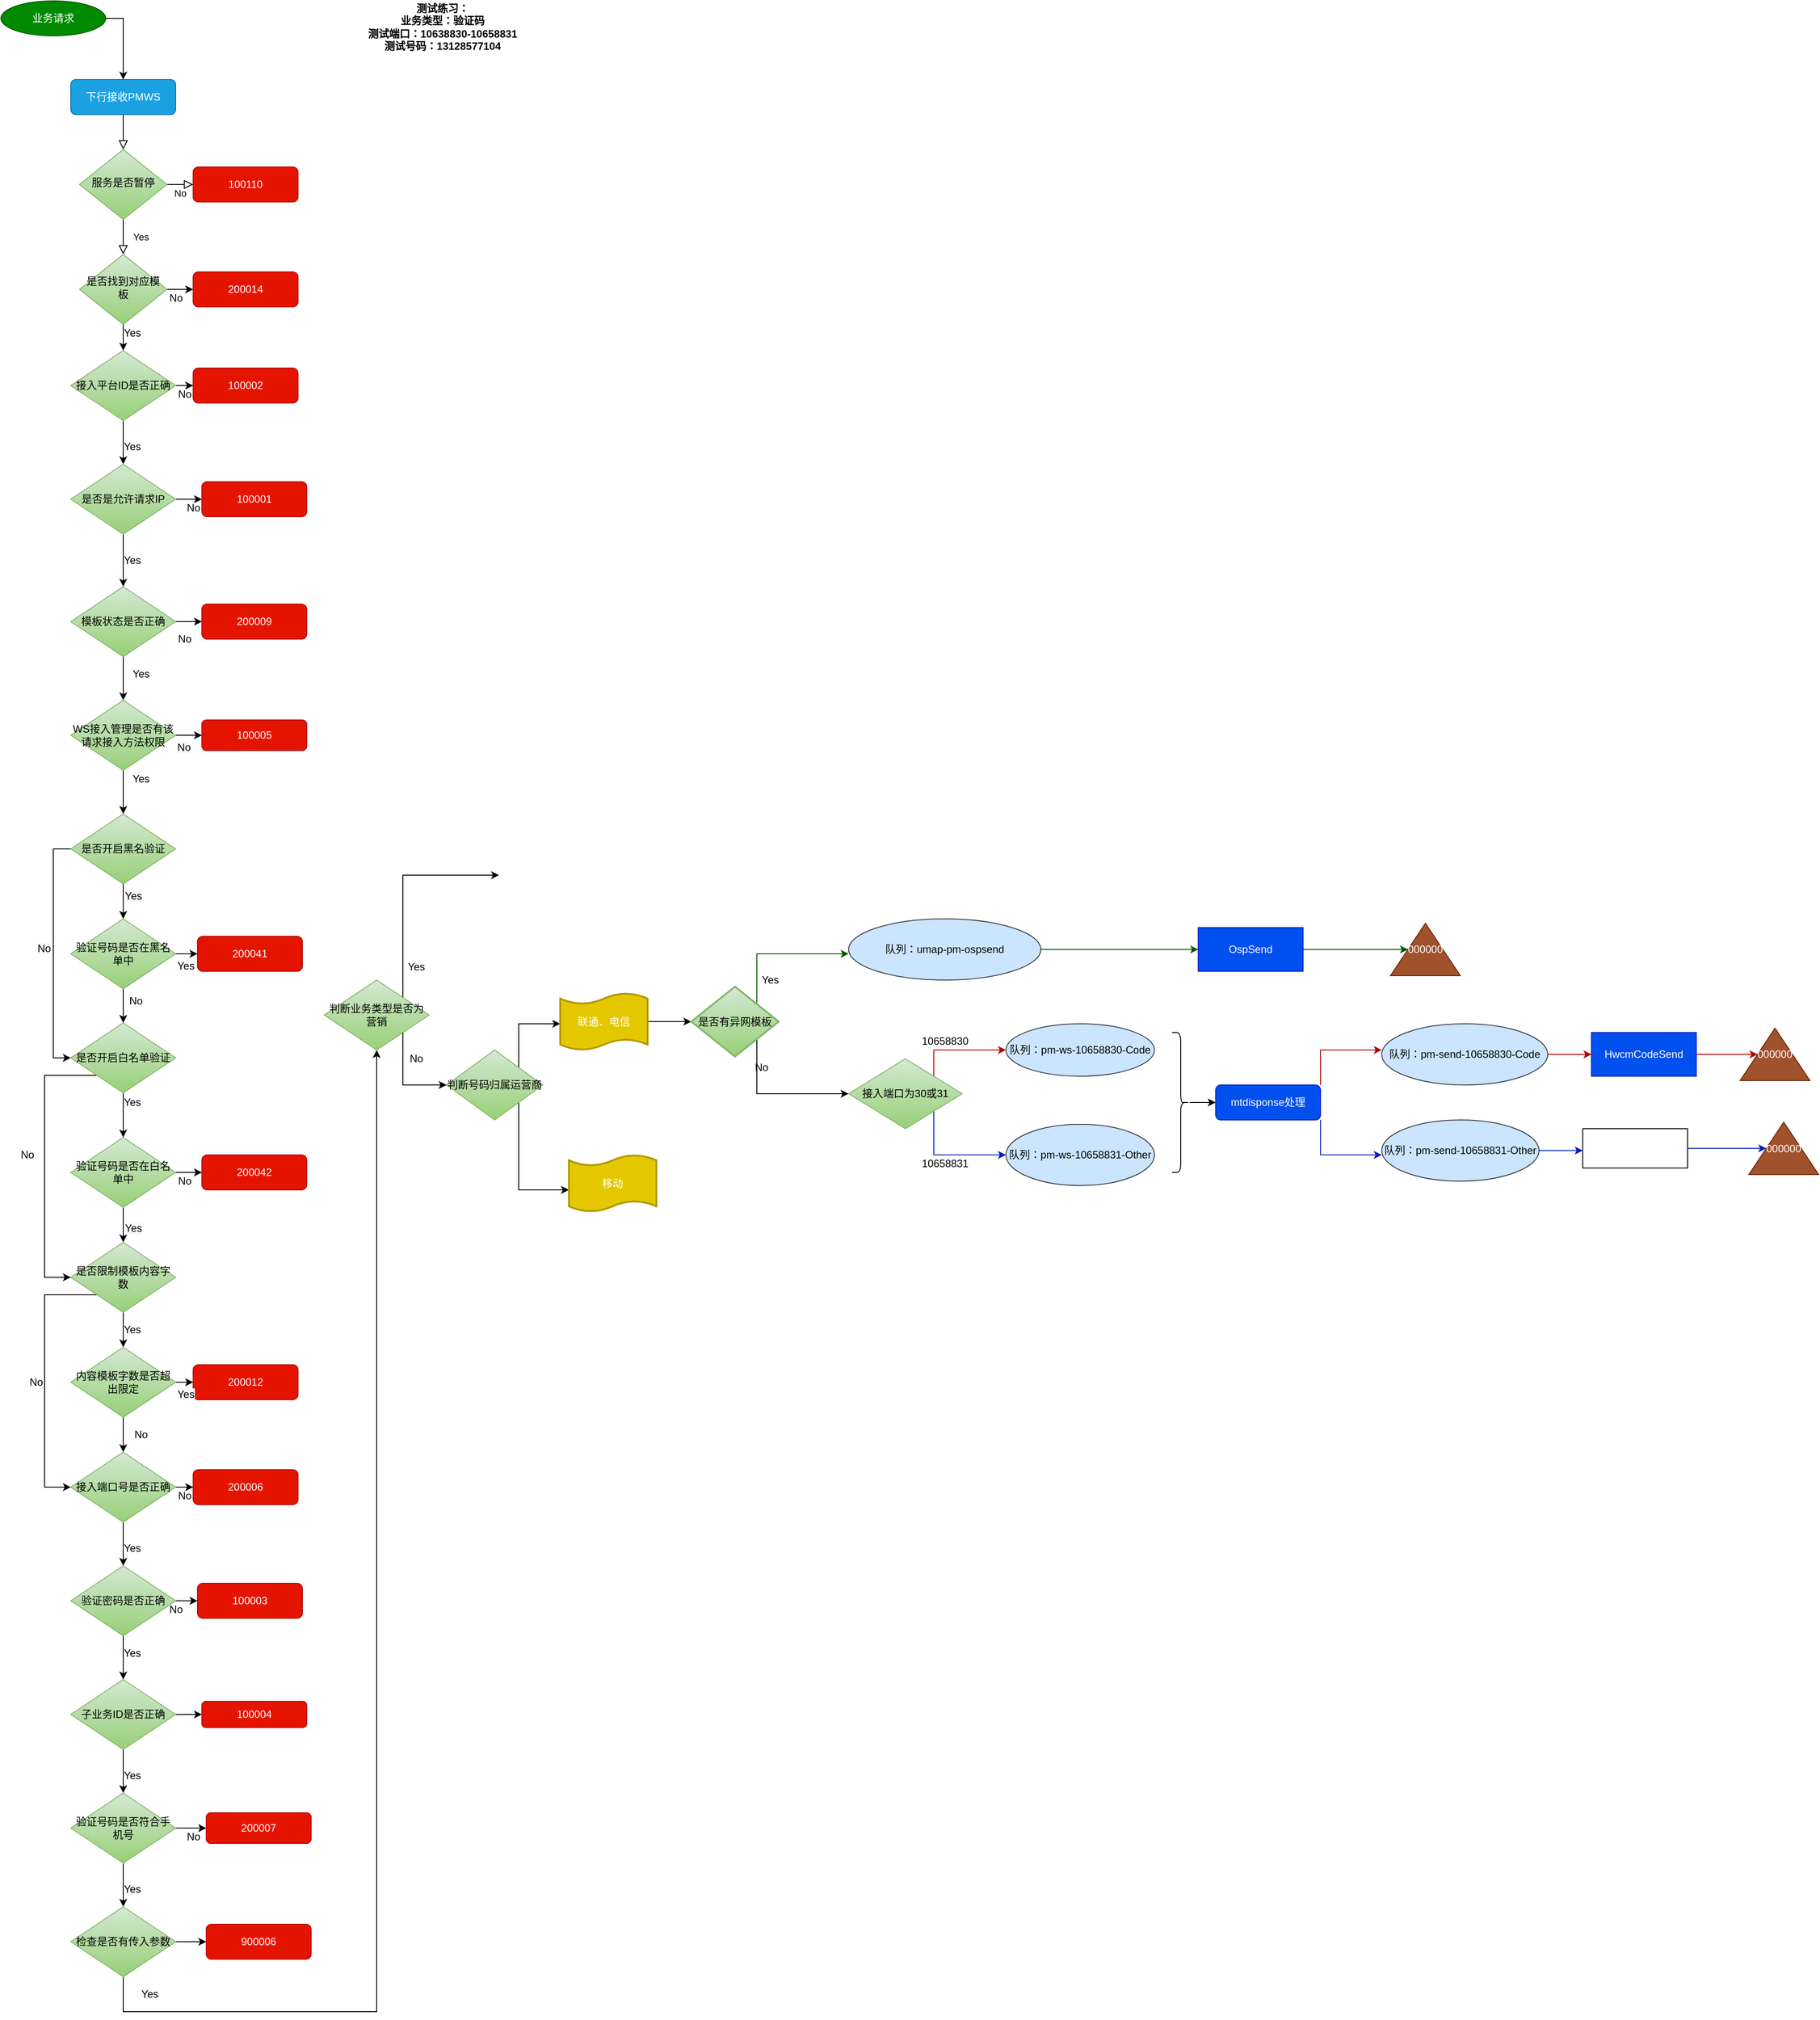 <mxfile version="13.10.4" type="github">
  <diagram id="C5RBs43oDa-KdzZeNtuy" name="Page-1">
    <mxGraphModel dx="833" dy="480" grid="1" gridSize="10" guides="1" tooltips="1" connect="1" arrows="1" fold="1" page="1" pageScale="1" pageWidth="3300" pageHeight="4681" math="0" shadow="0">
      <root>
        <mxCell id="WIyWlLk6GJQsqaUBKTNV-0" />
        <mxCell id="WIyWlLk6GJQsqaUBKTNV-1" parent="WIyWlLk6GJQsqaUBKTNV-0" />
        <mxCell id="WIyWlLk6GJQsqaUBKTNV-2" value="" style="rounded=0;html=1;jettySize=auto;orthogonalLoop=1;fontSize=11;endArrow=block;endFill=0;endSize=8;strokeWidth=1;shadow=0;labelBackgroundColor=none;edgeStyle=orthogonalEdgeStyle;" parent="WIyWlLk6GJQsqaUBKTNV-1" source="WIyWlLk6GJQsqaUBKTNV-3" target="WIyWlLk6GJQsqaUBKTNV-6" edge="1">
          <mxGeometry relative="1" as="geometry" />
        </mxCell>
        <mxCell id="WIyWlLk6GJQsqaUBKTNV-3" value="下行接收PMWS" style="rounded=1;whiteSpace=wrap;html=1;fontSize=12;glass=0;strokeWidth=1;shadow=0;fillColor=#1ba1e2;strokeColor=#006EAF;fontColor=#ffffff;" parent="WIyWlLk6GJQsqaUBKTNV-1" vertex="1">
          <mxGeometry x="80" y="90" width="120" height="40" as="geometry" />
        </mxCell>
        <mxCell id="WIyWlLk6GJQsqaUBKTNV-4" value="Yes" style="rounded=0;html=1;jettySize=auto;orthogonalLoop=1;fontSize=11;endArrow=block;endFill=0;endSize=8;strokeWidth=1;shadow=0;labelBackgroundColor=none;edgeStyle=orthogonalEdgeStyle;" parent="WIyWlLk6GJQsqaUBKTNV-1" source="WIyWlLk6GJQsqaUBKTNV-6" target="WIyWlLk6GJQsqaUBKTNV-10" edge="1">
          <mxGeometry y="20" relative="1" as="geometry">
            <mxPoint as="offset" />
          </mxGeometry>
        </mxCell>
        <mxCell id="WIyWlLk6GJQsqaUBKTNV-5" value="No" style="edgeStyle=orthogonalEdgeStyle;rounded=0;html=1;jettySize=auto;orthogonalLoop=1;fontSize=11;endArrow=block;endFill=0;endSize=8;strokeWidth=1;shadow=0;labelBackgroundColor=none;" parent="WIyWlLk6GJQsqaUBKTNV-1" source="WIyWlLk6GJQsqaUBKTNV-6" target="WIyWlLk6GJQsqaUBKTNV-7" edge="1">
          <mxGeometry y="10" relative="1" as="geometry">
            <mxPoint as="offset" />
          </mxGeometry>
        </mxCell>
        <mxCell id="WIyWlLk6GJQsqaUBKTNV-6" value="服务是否暂停" style="rhombus;whiteSpace=wrap;html=1;shadow=0;fontFamily=Helvetica;fontSize=12;align=center;strokeWidth=1;spacing=6;spacingTop=-4;gradientColor=#97d077;fillColor=#d5e8d4;strokeColor=#82b366;" parent="WIyWlLk6GJQsqaUBKTNV-1" vertex="1">
          <mxGeometry x="90" y="170" width="100" height="80" as="geometry" />
        </mxCell>
        <mxCell id="WIyWlLk6GJQsqaUBKTNV-7" value="100110" style="rounded=1;whiteSpace=wrap;html=1;fontSize=12;glass=0;strokeWidth=1;shadow=0;fillColor=#e51400;strokeColor=#B20000;fontColor=#ffffff;" parent="WIyWlLk6GJQsqaUBKTNV-1" vertex="1">
          <mxGeometry x="220" y="190" width="120" height="40" as="geometry" />
        </mxCell>
        <mxCell id="eVNANjYWgDma2gAOLHsl-2" value="" style="edgeStyle=orthogonalEdgeStyle;rounded=0;orthogonalLoop=1;jettySize=auto;html=1;" edge="1" parent="WIyWlLk6GJQsqaUBKTNV-1" source="WIyWlLk6GJQsqaUBKTNV-10" target="WIyWlLk6GJQsqaUBKTNV-12">
          <mxGeometry relative="1" as="geometry" />
        </mxCell>
        <mxCell id="eVNANjYWgDma2gAOLHsl-4" style="edgeStyle=orthogonalEdgeStyle;rounded=0;orthogonalLoop=1;jettySize=auto;html=1;" edge="1" parent="WIyWlLk6GJQsqaUBKTNV-1" source="WIyWlLk6GJQsqaUBKTNV-10">
          <mxGeometry relative="1" as="geometry">
            <mxPoint x="140" y="400" as="targetPoint" />
          </mxGeometry>
        </mxCell>
        <mxCell id="WIyWlLk6GJQsqaUBKTNV-10" value="是否找到对应模板" style="rhombus;whiteSpace=wrap;html=1;shadow=0;fontFamily=Helvetica;fontSize=12;align=center;strokeWidth=1;spacing=6;spacingTop=-4;gradientColor=#97d077;fillColor=#d5e8d4;strokeColor=#82b366;" parent="WIyWlLk6GJQsqaUBKTNV-1" vertex="1">
          <mxGeometry x="90" y="290" width="100" height="80" as="geometry" />
        </mxCell>
        <mxCell id="WIyWlLk6GJQsqaUBKTNV-12" value="200014" style="rounded=1;whiteSpace=wrap;html=1;fontSize=12;glass=0;strokeWidth=1;shadow=0;fillColor=#e51400;strokeColor=#B20000;fontColor=#ffffff;" parent="WIyWlLk6GJQsqaUBKTNV-1" vertex="1">
          <mxGeometry x="220" y="310" width="120" height="40" as="geometry" />
        </mxCell>
        <mxCell id="eVNANjYWgDma2gAOLHsl-146" style="edgeStyle=orthogonalEdgeStyle;rounded=0;orthogonalLoop=1;jettySize=auto;html=1;exitX=1;exitY=0.5;exitDx=0;exitDy=0;entryX=0.5;entryY=0;entryDx=0;entryDy=0;" edge="1" parent="WIyWlLk6GJQsqaUBKTNV-1" source="eVNANjYWgDma2gAOLHsl-0" target="WIyWlLk6GJQsqaUBKTNV-3">
          <mxGeometry relative="1" as="geometry" />
        </mxCell>
        <mxCell id="eVNANjYWgDma2gAOLHsl-0" value="业务请求" style="ellipse;whiteSpace=wrap;html=1;fillColor=#008a00;strokeColor=#005700;fontColor=#ffffff;" vertex="1" parent="WIyWlLk6GJQsqaUBKTNV-1">
          <mxGeometry width="120" height="40" as="geometry" />
        </mxCell>
        <mxCell id="eVNANjYWgDma2gAOLHsl-3" value="No" style="text;html=1;align=center;verticalAlign=middle;resizable=0;points=[];autosize=1;" vertex="1" parent="WIyWlLk6GJQsqaUBKTNV-1">
          <mxGeometry x="185" y="330" width="30" height="20" as="geometry" />
        </mxCell>
        <mxCell id="eVNANjYWgDma2gAOLHsl-9" value="" style="edgeStyle=orthogonalEdgeStyle;rounded=0;orthogonalLoop=1;jettySize=auto;html=1;" edge="1" parent="WIyWlLk6GJQsqaUBKTNV-1" source="eVNANjYWgDma2gAOLHsl-5" target="eVNANjYWgDma2gAOLHsl-8">
          <mxGeometry relative="1" as="geometry" />
        </mxCell>
        <mxCell id="eVNANjYWgDma2gAOLHsl-13" value="" style="edgeStyle=orthogonalEdgeStyle;rounded=0;orthogonalLoop=1;jettySize=auto;html=1;" edge="1" parent="WIyWlLk6GJQsqaUBKTNV-1" source="eVNANjYWgDma2gAOLHsl-5" target="eVNANjYWgDma2gAOLHsl-12">
          <mxGeometry relative="1" as="geometry" />
        </mxCell>
        <mxCell id="eVNANjYWgDma2gAOLHsl-5" value="接入平台ID是否正确" style="rhombus;whiteSpace=wrap;html=1;gradientColor=#97d077;fillColor=#d5e8d4;strokeColor=#82b366;" vertex="1" parent="WIyWlLk6GJQsqaUBKTNV-1">
          <mxGeometry x="80" y="400" width="120" height="80" as="geometry" />
        </mxCell>
        <mxCell id="eVNANjYWgDma2gAOLHsl-8" value="100002" style="rounded=1;whiteSpace=wrap;html=1;fillColor=#e51400;strokeColor=#B20000;fontColor=#ffffff;" vertex="1" parent="WIyWlLk6GJQsqaUBKTNV-1">
          <mxGeometry x="220" y="420" width="120" height="40" as="geometry" />
        </mxCell>
        <mxCell id="eVNANjYWgDma2gAOLHsl-10" value="Yes" style="text;html=1;align=center;verticalAlign=middle;resizable=0;points=[];autosize=1;" vertex="1" parent="WIyWlLk6GJQsqaUBKTNV-1">
          <mxGeometry x="135" y="370" width="30" height="20" as="geometry" />
        </mxCell>
        <mxCell id="eVNANjYWgDma2gAOLHsl-11" value="No" style="text;html=1;align=center;verticalAlign=middle;resizable=0;points=[];autosize=1;" vertex="1" parent="WIyWlLk6GJQsqaUBKTNV-1">
          <mxGeometry x="195" y="440" width="30" height="20" as="geometry" />
        </mxCell>
        <mxCell id="eVNANjYWgDma2gAOLHsl-16" value="" style="edgeStyle=orthogonalEdgeStyle;rounded=0;orthogonalLoop=1;jettySize=auto;html=1;" edge="1" parent="WIyWlLk6GJQsqaUBKTNV-1" source="eVNANjYWgDma2gAOLHsl-12" target="eVNANjYWgDma2gAOLHsl-15">
          <mxGeometry relative="1" as="geometry" />
        </mxCell>
        <mxCell id="eVNANjYWgDma2gAOLHsl-19" value="" style="edgeStyle=orthogonalEdgeStyle;rounded=0;orthogonalLoop=1;jettySize=auto;html=1;" edge="1" parent="WIyWlLk6GJQsqaUBKTNV-1" source="eVNANjYWgDma2gAOLHsl-12" target="eVNANjYWgDma2gAOLHsl-18">
          <mxGeometry relative="1" as="geometry" />
        </mxCell>
        <mxCell id="eVNANjYWgDma2gAOLHsl-12" value="是否是允许请求IP" style="rhombus;whiteSpace=wrap;html=1;gradientColor=#97d077;fillColor=#d5e8d4;strokeColor=#82b366;" vertex="1" parent="WIyWlLk6GJQsqaUBKTNV-1">
          <mxGeometry x="80" y="530" width="120" height="80" as="geometry" />
        </mxCell>
        <mxCell id="eVNANjYWgDma2gAOLHsl-14" value="Yes" style="text;html=1;align=center;verticalAlign=middle;resizable=0;points=[];autosize=1;" vertex="1" parent="WIyWlLk6GJQsqaUBKTNV-1">
          <mxGeometry x="135" y="500" width="30" height="20" as="geometry" />
        </mxCell>
        <mxCell id="eVNANjYWgDma2gAOLHsl-15" value="100001" style="rounded=1;whiteSpace=wrap;html=1;fillColor=#e51400;strokeColor=#B20000;fontColor=#ffffff;" vertex="1" parent="WIyWlLk6GJQsqaUBKTNV-1">
          <mxGeometry x="230" y="550" width="120" height="40" as="geometry" />
        </mxCell>
        <mxCell id="eVNANjYWgDma2gAOLHsl-17" value="No" style="text;html=1;align=center;verticalAlign=middle;resizable=0;points=[];autosize=1;" vertex="1" parent="WIyWlLk6GJQsqaUBKTNV-1">
          <mxGeometry x="205" y="570" width="30" height="20" as="geometry" />
        </mxCell>
        <mxCell id="eVNANjYWgDma2gAOLHsl-23" value="" style="edgeStyle=orthogonalEdgeStyle;rounded=0;orthogonalLoop=1;jettySize=auto;html=1;" edge="1" parent="WIyWlLk6GJQsqaUBKTNV-1" source="eVNANjYWgDma2gAOLHsl-18" target="eVNANjYWgDma2gAOLHsl-22">
          <mxGeometry relative="1" as="geometry" />
        </mxCell>
        <mxCell id="eVNANjYWgDma2gAOLHsl-26" value="" style="edgeStyle=orthogonalEdgeStyle;rounded=0;orthogonalLoop=1;jettySize=auto;html=1;" edge="1" parent="WIyWlLk6GJQsqaUBKTNV-1" source="eVNANjYWgDma2gAOLHsl-18" target="eVNANjYWgDma2gAOLHsl-25">
          <mxGeometry relative="1" as="geometry" />
        </mxCell>
        <mxCell id="eVNANjYWgDma2gAOLHsl-18" value="模板状态是否正确" style="rhombus;whiteSpace=wrap;html=1;gradientColor=#97d077;fillColor=#d5e8d4;strokeColor=#82b366;" vertex="1" parent="WIyWlLk6GJQsqaUBKTNV-1">
          <mxGeometry x="80" y="670" width="120" height="80" as="geometry" />
        </mxCell>
        <mxCell id="eVNANjYWgDma2gAOLHsl-21" value="Yes" style="text;html=1;align=center;verticalAlign=middle;resizable=0;points=[];autosize=1;" vertex="1" parent="WIyWlLk6GJQsqaUBKTNV-1">
          <mxGeometry x="135" y="630" width="30" height="20" as="geometry" />
        </mxCell>
        <mxCell id="eVNANjYWgDma2gAOLHsl-22" value="200009" style="rounded=1;whiteSpace=wrap;html=1;fillColor=#e51400;strokeColor=#B20000;fontColor=#ffffff;" vertex="1" parent="WIyWlLk6GJQsqaUBKTNV-1">
          <mxGeometry x="230" y="690" width="120" height="40" as="geometry" />
        </mxCell>
        <mxCell id="eVNANjYWgDma2gAOLHsl-24" value="No" style="text;html=1;align=center;verticalAlign=middle;resizable=0;points=[];autosize=1;" vertex="1" parent="WIyWlLk6GJQsqaUBKTNV-1">
          <mxGeometry x="195" y="720" width="30" height="20" as="geometry" />
        </mxCell>
        <mxCell id="eVNANjYWgDma2gAOLHsl-29" value="" style="edgeStyle=orthogonalEdgeStyle;rounded=0;orthogonalLoop=1;jettySize=auto;html=1;" edge="1" parent="WIyWlLk6GJQsqaUBKTNV-1" source="eVNANjYWgDma2gAOLHsl-25" target="eVNANjYWgDma2gAOLHsl-28">
          <mxGeometry relative="1" as="geometry" />
        </mxCell>
        <mxCell id="eVNANjYWgDma2gAOLHsl-32" value="" style="edgeStyle=orthogonalEdgeStyle;rounded=0;orthogonalLoop=1;jettySize=auto;html=1;" edge="1" parent="WIyWlLk6GJQsqaUBKTNV-1" source="eVNANjYWgDma2gAOLHsl-25" target="eVNANjYWgDma2gAOLHsl-30">
          <mxGeometry relative="1" as="geometry" />
        </mxCell>
        <mxCell id="eVNANjYWgDma2gAOLHsl-25" value="WS接入管理是否有该请求接入方法权限" style="rhombus;whiteSpace=wrap;html=1;gradientColor=#97d077;fillColor=#d5e8d4;strokeColor=#82b366;" vertex="1" parent="WIyWlLk6GJQsqaUBKTNV-1">
          <mxGeometry x="80" y="800" width="120" height="80" as="geometry" />
        </mxCell>
        <mxCell id="eVNANjYWgDma2gAOLHsl-27" value="Yes" style="text;html=1;align=center;verticalAlign=middle;resizable=0;points=[];autosize=1;" vertex="1" parent="WIyWlLk6GJQsqaUBKTNV-1">
          <mxGeometry x="145" y="760" width="30" height="20" as="geometry" />
        </mxCell>
        <mxCell id="eVNANjYWgDma2gAOLHsl-36" value="" style="edgeStyle=orthogonalEdgeStyle;rounded=0;orthogonalLoop=1;jettySize=auto;html=1;" edge="1" parent="WIyWlLk6GJQsqaUBKTNV-1" source="eVNANjYWgDma2gAOLHsl-28" target="eVNANjYWgDma2gAOLHsl-35">
          <mxGeometry relative="1" as="geometry" />
        </mxCell>
        <mxCell id="eVNANjYWgDma2gAOLHsl-47" style="edgeStyle=orthogonalEdgeStyle;rounded=0;orthogonalLoop=1;jettySize=auto;html=1;exitX=0;exitY=0.5;exitDx=0;exitDy=0;entryX=0;entryY=0.5;entryDx=0;entryDy=0;" edge="1" parent="WIyWlLk6GJQsqaUBKTNV-1" source="eVNANjYWgDma2gAOLHsl-28" target="eVNANjYWgDma2gAOLHsl-38">
          <mxGeometry relative="1" as="geometry" />
        </mxCell>
        <mxCell id="eVNANjYWgDma2gAOLHsl-28" value="是否开启黑名验证" style="rhombus;whiteSpace=wrap;html=1;gradientColor=#97d077;fillColor=#d5e8d4;strokeColor=#82b366;" vertex="1" parent="WIyWlLk6GJQsqaUBKTNV-1">
          <mxGeometry x="80" y="930" width="120" height="80" as="geometry" />
        </mxCell>
        <mxCell id="eVNANjYWgDma2gAOLHsl-30" value="100005" style="rounded=1;whiteSpace=wrap;html=1;fillColor=#e51400;strokeColor=#B20000;fontColor=#ffffff;" vertex="1" parent="WIyWlLk6GJQsqaUBKTNV-1">
          <mxGeometry x="230" y="822.5" width="120" height="35" as="geometry" />
        </mxCell>
        <mxCell id="eVNANjYWgDma2gAOLHsl-31" style="edgeStyle=orthogonalEdgeStyle;rounded=0;orthogonalLoop=1;jettySize=auto;html=1;exitX=0.5;exitY=1;exitDx=0;exitDy=0;" edge="1" parent="WIyWlLk6GJQsqaUBKTNV-1" source="eVNANjYWgDma2gAOLHsl-30" target="eVNANjYWgDma2gAOLHsl-30">
          <mxGeometry relative="1" as="geometry" />
        </mxCell>
        <mxCell id="eVNANjYWgDma2gAOLHsl-33" value="Yes" style="text;html=1;align=center;verticalAlign=middle;resizable=0;points=[];autosize=1;" vertex="1" parent="WIyWlLk6GJQsqaUBKTNV-1">
          <mxGeometry x="145" y="880" width="30" height="20" as="geometry" />
        </mxCell>
        <mxCell id="eVNANjYWgDma2gAOLHsl-34" value="&lt;span style=&quot;color: rgb(0, 0, 0); font-family: helvetica; font-size: 12px; font-style: normal; font-weight: 400; letter-spacing: normal; text-align: center; text-indent: 0px; text-transform: none; word-spacing: 0px; background-color: rgb(248, 249, 250); display: inline; float: none;&quot;&gt;No&lt;/span&gt;" style="text;whiteSpace=wrap;html=1;" vertex="1" parent="WIyWlLk6GJQsqaUBKTNV-1">
          <mxGeometry x="200" y="840" width="40" height="30" as="geometry" />
        </mxCell>
        <mxCell id="eVNANjYWgDma2gAOLHsl-39" value="" style="edgeStyle=orthogonalEdgeStyle;rounded=0;orthogonalLoop=1;jettySize=auto;html=1;" edge="1" parent="WIyWlLk6GJQsqaUBKTNV-1" source="eVNANjYWgDma2gAOLHsl-35" target="eVNANjYWgDma2gAOLHsl-38">
          <mxGeometry relative="1" as="geometry" />
        </mxCell>
        <mxCell id="eVNANjYWgDma2gAOLHsl-42" style="edgeStyle=orthogonalEdgeStyle;rounded=0;orthogonalLoop=1;jettySize=auto;html=1;exitX=1;exitY=0.5;exitDx=0;exitDy=0;" edge="1" parent="WIyWlLk6GJQsqaUBKTNV-1" source="eVNANjYWgDma2gAOLHsl-35" target="eVNANjYWgDma2gAOLHsl-41">
          <mxGeometry relative="1" as="geometry" />
        </mxCell>
        <mxCell id="eVNANjYWgDma2gAOLHsl-35" value="验证号码是否在黑名单中" style="rhombus;whiteSpace=wrap;html=1;gradientColor=#97d077;fillColor=#d5e8d4;strokeColor=#82b366;" vertex="1" parent="WIyWlLk6GJQsqaUBKTNV-1">
          <mxGeometry x="80" y="1050" width="120" height="80" as="geometry" />
        </mxCell>
        <mxCell id="eVNANjYWgDma2gAOLHsl-37" value="&lt;span style=&quot;color: rgb(0, 0, 0); font-family: helvetica; font-size: 12px; font-style: normal; font-weight: 400; letter-spacing: normal; text-align: center; text-indent: 0px; text-transform: none; word-spacing: 0px; background-color: rgb(248, 249, 250); display: inline; float: none;&quot;&gt;Yes&lt;/span&gt;" style="text;whiteSpace=wrap;html=1;" vertex="1" parent="WIyWlLk6GJQsqaUBKTNV-1">
          <mxGeometry x="140" y="1010" width="40" height="30" as="geometry" />
        </mxCell>
        <mxCell id="eVNANjYWgDma2gAOLHsl-45" value="" style="edgeStyle=orthogonalEdgeStyle;rounded=0;orthogonalLoop=1;jettySize=auto;html=1;" edge="1" parent="WIyWlLk6GJQsqaUBKTNV-1" source="eVNANjYWgDma2gAOLHsl-38" target="eVNANjYWgDma2gAOLHsl-44">
          <mxGeometry relative="1" as="geometry" />
        </mxCell>
        <mxCell id="eVNANjYWgDma2gAOLHsl-58" style="edgeStyle=orthogonalEdgeStyle;rounded=0;orthogonalLoop=1;jettySize=auto;html=1;exitX=0;exitY=1;exitDx=0;exitDy=0;entryX=0;entryY=0.5;entryDx=0;entryDy=0;" edge="1" parent="WIyWlLk6GJQsqaUBKTNV-1" source="eVNANjYWgDma2gAOLHsl-38" target="eVNANjYWgDma2gAOLHsl-52">
          <mxGeometry relative="1" as="geometry">
            <Array as="points">
              <mxPoint x="50" y="1229" />
              <mxPoint x="50" y="1460" />
            </Array>
          </mxGeometry>
        </mxCell>
        <mxCell id="eVNANjYWgDma2gAOLHsl-38" value="是否开启白名单验证" style="rhombus;whiteSpace=wrap;html=1;gradientColor=#97d077;fillColor=#d5e8d4;strokeColor=#82b366;" vertex="1" parent="WIyWlLk6GJQsqaUBKTNV-1">
          <mxGeometry x="80" y="1169" width="120" height="80" as="geometry" />
        </mxCell>
        <mxCell id="eVNANjYWgDma2gAOLHsl-40" value="&lt;div style=&quot;text-align: center&quot;&gt;&lt;span&gt;&lt;font face=&quot;helvetica&quot;&gt;No&lt;/font&gt;&lt;/span&gt;&lt;/div&gt;" style="text;whiteSpace=wrap;html=1;" vertex="1" parent="WIyWlLk6GJQsqaUBKTNV-1">
          <mxGeometry x="145" y="1130" width="40" height="30" as="geometry" />
        </mxCell>
        <mxCell id="eVNANjYWgDma2gAOLHsl-41" value="200041" style="rounded=1;whiteSpace=wrap;html=1;fillColor=#e51400;strokeColor=#B20000;fontColor=#ffffff;" vertex="1" parent="WIyWlLk6GJQsqaUBKTNV-1">
          <mxGeometry x="225" y="1070" width="120" height="40" as="geometry" />
        </mxCell>
        <mxCell id="eVNANjYWgDma2gAOLHsl-43" value="&lt;span style=&quot;color: rgb(0, 0, 0); font-family: helvetica; font-size: 12px; font-style: normal; font-weight: 400; letter-spacing: normal; text-align: center; text-indent: 0px; text-transform: none; word-spacing: 0px; background-color: rgb(248, 249, 250); display: inline; float: none;&quot;&gt;Yes&lt;/span&gt;" style="text;whiteSpace=wrap;html=1;" vertex="1" parent="WIyWlLk6GJQsqaUBKTNV-1">
          <mxGeometry x="200" y="1090" width="40" height="30" as="geometry" />
        </mxCell>
        <mxCell id="eVNANjYWgDma2gAOLHsl-50" style="edgeStyle=orthogonalEdgeStyle;rounded=0;orthogonalLoop=1;jettySize=auto;html=1;exitX=1;exitY=0.5;exitDx=0;exitDy=0;" edge="1" parent="WIyWlLk6GJQsqaUBKTNV-1" source="eVNANjYWgDma2gAOLHsl-44" target="eVNANjYWgDma2gAOLHsl-48">
          <mxGeometry relative="1" as="geometry" />
        </mxCell>
        <mxCell id="eVNANjYWgDma2gAOLHsl-53" value="" style="edgeStyle=orthogonalEdgeStyle;rounded=0;orthogonalLoop=1;jettySize=auto;html=1;" edge="1" parent="WIyWlLk6GJQsqaUBKTNV-1" source="eVNANjYWgDma2gAOLHsl-44" target="eVNANjYWgDma2gAOLHsl-52">
          <mxGeometry relative="1" as="geometry" />
        </mxCell>
        <mxCell id="eVNANjYWgDma2gAOLHsl-44" value="验证号码是否在白名单中" style="rhombus;whiteSpace=wrap;html=1;gradientColor=#97d077;fillColor=#d5e8d4;strokeColor=#82b366;" vertex="1" parent="WIyWlLk6GJQsqaUBKTNV-1">
          <mxGeometry x="80" y="1300" width="120" height="80" as="geometry" />
        </mxCell>
        <mxCell id="eVNANjYWgDma2gAOLHsl-46" value="&lt;span style=&quot;font-family: &amp;#34;helvetica&amp;#34;&quot;&gt;Yes&lt;/span&gt;" style="text;html=1;align=center;verticalAlign=middle;resizable=0;points=[];autosize=1;" vertex="1" parent="WIyWlLk6GJQsqaUBKTNV-1">
          <mxGeometry x="135" y="1250" width="30" height="20" as="geometry" />
        </mxCell>
        <mxCell id="eVNANjYWgDma2gAOLHsl-48" value="200042" style="rounded=1;whiteSpace=wrap;html=1;fillColor=#e51400;strokeColor=#B20000;fontColor=#ffffff;" vertex="1" parent="WIyWlLk6GJQsqaUBKTNV-1">
          <mxGeometry x="230" y="1320" width="120" height="40" as="geometry" />
        </mxCell>
        <mxCell id="eVNANjYWgDma2gAOLHsl-49" value="&lt;span style=&quot;color: rgb(0, 0, 0); font-family: helvetica; font-size: 12px; font-style: normal; font-weight: 400; letter-spacing: normal; text-align: center; text-indent: 0px; text-transform: none; word-spacing: 0px; background-color: rgb(248, 249, 250); display: inline; float: none;&quot;&gt;No&lt;/span&gt;" style="text;whiteSpace=wrap;html=1;" vertex="1" parent="WIyWlLk6GJQsqaUBKTNV-1">
          <mxGeometry x="40" y="1070" width="40" height="30" as="geometry" />
        </mxCell>
        <mxCell id="eVNANjYWgDma2gAOLHsl-51" value="&lt;span style=&quot;font-family: &amp;#34;helvetica&amp;#34;&quot;&gt;No&lt;/span&gt;" style="text;html=1;align=center;verticalAlign=middle;resizable=0;points=[];autosize=1;" vertex="1" parent="WIyWlLk6GJQsqaUBKTNV-1">
          <mxGeometry x="195" y="1340" width="30" height="20" as="geometry" />
        </mxCell>
        <mxCell id="eVNANjYWgDma2gAOLHsl-55" value="" style="edgeStyle=orthogonalEdgeStyle;rounded=0;orthogonalLoop=1;jettySize=auto;html=1;" edge="1" parent="WIyWlLk6GJQsqaUBKTNV-1" source="eVNANjYWgDma2gAOLHsl-52" target="eVNANjYWgDma2gAOLHsl-54">
          <mxGeometry relative="1" as="geometry" />
        </mxCell>
        <mxCell id="eVNANjYWgDma2gAOLHsl-68" style="edgeStyle=orthogonalEdgeStyle;rounded=0;orthogonalLoop=1;jettySize=auto;html=1;exitX=0;exitY=1;exitDx=0;exitDy=0;entryX=0;entryY=0.5;entryDx=0;entryDy=0;" edge="1" parent="WIyWlLk6GJQsqaUBKTNV-1" source="eVNANjYWgDma2gAOLHsl-52" target="eVNANjYWgDma2gAOLHsl-63">
          <mxGeometry relative="1" as="geometry">
            <Array as="points">
              <mxPoint x="50" y="1480" />
              <mxPoint x="50" y="1700" />
            </Array>
          </mxGeometry>
        </mxCell>
        <mxCell id="eVNANjYWgDma2gAOLHsl-52" value="是否限制模板内容字数" style="rhombus;whiteSpace=wrap;html=1;gradientColor=#97d077;fillColor=#d5e8d4;strokeColor=#82b366;" vertex="1" parent="WIyWlLk6GJQsqaUBKTNV-1">
          <mxGeometry x="80" y="1420" width="120" height="80" as="geometry" />
        </mxCell>
        <mxCell id="eVNANjYWgDma2gAOLHsl-61" style="edgeStyle=orthogonalEdgeStyle;rounded=0;orthogonalLoop=1;jettySize=auto;html=1;exitX=1;exitY=0.5;exitDx=0;exitDy=0;entryX=0;entryY=0.5;entryDx=0;entryDy=0;" edge="1" parent="WIyWlLk6GJQsqaUBKTNV-1" source="eVNANjYWgDma2gAOLHsl-54" target="eVNANjYWgDma2gAOLHsl-60">
          <mxGeometry relative="1" as="geometry" />
        </mxCell>
        <mxCell id="eVNANjYWgDma2gAOLHsl-64" value="" style="edgeStyle=orthogonalEdgeStyle;rounded=0;orthogonalLoop=1;jettySize=auto;html=1;" edge="1" parent="WIyWlLk6GJQsqaUBKTNV-1" source="eVNANjYWgDma2gAOLHsl-54" target="eVNANjYWgDma2gAOLHsl-63">
          <mxGeometry relative="1" as="geometry" />
        </mxCell>
        <mxCell id="eVNANjYWgDma2gAOLHsl-54" value="内容模板字数是否超出限定" style="rhombus;whiteSpace=wrap;html=1;gradientColor=#97d077;fillColor=#d5e8d4;strokeColor=#82b366;" vertex="1" parent="WIyWlLk6GJQsqaUBKTNV-1">
          <mxGeometry x="80" y="1540" width="120" height="80" as="geometry" />
        </mxCell>
        <mxCell id="eVNANjYWgDma2gAOLHsl-56" value="&lt;span style=&quot;color: rgb(0, 0, 0); font-family: helvetica; font-size: 12px; font-style: normal; font-weight: 400; letter-spacing: normal; text-align: center; text-indent: 0px; text-transform: none; word-spacing: 0px; background-color: rgb(248, 249, 250); display: inline; float: none;&quot;&gt;Yes&lt;/span&gt;" style="text;whiteSpace=wrap;html=1;" vertex="1" parent="WIyWlLk6GJQsqaUBKTNV-1">
          <mxGeometry x="140" y="1390" width="40" height="30" as="geometry" />
        </mxCell>
        <mxCell id="eVNANjYWgDma2gAOLHsl-57" value="&lt;span style=&quot;font-family: &amp;#34;helvetica&amp;#34;&quot;&gt;Yes&lt;/span&gt;" style="text;html=1;align=center;verticalAlign=middle;resizable=0;points=[];autosize=1;" vertex="1" parent="WIyWlLk6GJQsqaUBKTNV-1">
          <mxGeometry x="135" y="1510" width="30" height="20" as="geometry" />
        </mxCell>
        <mxCell id="eVNANjYWgDma2gAOLHsl-59" value="No" style="text;html=1;align=center;verticalAlign=middle;resizable=0;points=[];autosize=1;" vertex="1" parent="WIyWlLk6GJQsqaUBKTNV-1">
          <mxGeometry x="15" y="1310" width="30" height="20" as="geometry" />
        </mxCell>
        <mxCell id="eVNANjYWgDma2gAOLHsl-60" value="200012" style="rounded=1;whiteSpace=wrap;html=1;fillColor=#e51400;strokeColor=#B20000;fontColor=#ffffff;" vertex="1" parent="WIyWlLk6GJQsqaUBKTNV-1">
          <mxGeometry x="220" y="1560" width="120" height="40" as="geometry" />
        </mxCell>
        <mxCell id="eVNANjYWgDma2gAOLHsl-62" value="&lt;span style=&quot;color: rgb(0, 0, 0); font-family: helvetica; font-size: 12px; font-style: normal; font-weight: 400; letter-spacing: normal; text-align: center; text-indent: 0px; text-transform: none; word-spacing: 0px; background-color: rgb(248, 249, 250); display: inline; float: none;&quot;&gt;Yes&lt;/span&gt;" style="text;whiteSpace=wrap;html=1;" vertex="1" parent="WIyWlLk6GJQsqaUBKTNV-1">
          <mxGeometry x="200" y="1580" width="40" height="30" as="geometry" />
        </mxCell>
        <mxCell id="eVNANjYWgDma2gAOLHsl-67" style="edgeStyle=orthogonalEdgeStyle;rounded=0;orthogonalLoop=1;jettySize=auto;html=1;exitX=1;exitY=0.5;exitDx=0;exitDy=0;" edge="1" parent="WIyWlLk6GJQsqaUBKTNV-1" source="eVNANjYWgDma2gAOLHsl-63" target="eVNANjYWgDma2gAOLHsl-66">
          <mxGeometry relative="1" as="geometry" />
        </mxCell>
        <mxCell id="eVNANjYWgDma2gAOLHsl-72" value="" style="edgeStyle=orthogonalEdgeStyle;rounded=0;orthogonalLoop=1;jettySize=auto;html=1;" edge="1" parent="WIyWlLk6GJQsqaUBKTNV-1" source="eVNANjYWgDma2gAOLHsl-63" target="eVNANjYWgDma2gAOLHsl-71">
          <mxGeometry relative="1" as="geometry" />
        </mxCell>
        <mxCell id="eVNANjYWgDma2gAOLHsl-63" value="接入端口号是否正确" style="rhombus;whiteSpace=wrap;html=1;gradientColor=#97d077;fillColor=#d5e8d4;strokeColor=#82b366;" vertex="1" parent="WIyWlLk6GJQsqaUBKTNV-1">
          <mxGeometry x="80" y="1660" width="120" height="80" as="geometry" />
        </mxCell>
        <mxCell id="eVNANjYWgDma2gAOLHsl-65" value="No" style="text;html=1;align=center;verticalAlign=middle;resizable=0;points=[];autosize=1;" vertex="1" parent="WIyWlLk6GJQsqaUBKTNV-1">
          <mxGeometry x="145" y="1630" width="30" height="20" as="geometry" />
        </mxCell>
        <mxCell id="eVNANjYWgDma2gAOLHsl-66" value="200006" style="rounded=1;whiteSpace=wrap;html=1;fillColor=#e51400;strokeColor=#B20000;fontColor=#ffffff;" vertex="1" parent="WIyWlLk6GJQsqaUBKTNV-1">
          <mxGeometry x="220" y="1680" width="120" height="40" as="geometry" />
        </mxCell>
        <mxCell id="eVNANjYWgDma2gAOLHsl-69" value="No" style="text;html=1;align=center;verticalAlign=middle;resizable=0;points=[];autosize=1;" vertex="1" parent="WIyWlLk6GJQsqaUBKTNV-1">
          <mxGeometry x="25" y="1570" width="30" height="20" as="geometry" />
        </mxCell>
        <mxCell id="eVNANjYWgDma2gAOLHsl-70" value="No" style="text;html=1;align=center;verticalAlign=middle;resizable=0;points=[];autosize=1;" vertex="1" parent="WIyWlLk6GJQsqaUBKTNV-1">
          <mxGeometry x="195" y="1700" width="30" height="20" as="geometry" />
        </mxCell>
        <mxCell id="eVNANjYWgDma2gAOLHsl-75" style="edgeStyle=orthogonalEdgeStyle;rounded=0;orthogonalLoop=1;jettySize=auto;html=1;entryX=0;entryY=0.5;entryDx=0;entryDy=0;" edge="1" parent="WIyWlLk6GJQsqaUBKTNV-1" source="eVNANjYWgDma2gAOLHsl-71" target="eVNANjYWgDma2gAOLHsl-74">
          <mxGeometry relative="1" as="geometry" />
        </mxCell>
        <mxCell id="eVNANjYWgDma2gAOLHsl-78" value="" style="edgeStyle=orthogonalEdgeStyle;rounded=0;orthogonalLoop=1;jettySize=auto;html=1;" edge="1" parent="WIyWlLk6GJQsqaUBKTNV-1" source="eVNANjYWgDma2gAOLHsl-71" target="eVNANjYWgDma2gAOLHsl-77">
          <mxGeometry relative="1" as="geometry" />
        </mxCell>
        <mxCell id="eVNANjYWgDma2gAOLHsl-71" value="验证密码是否正确" style="rhombus;whiteSpace=wrap;html=1;gradientColor=#97d077;fillColor=#d5e8d4;strokeColor=#82b366;" vertex="1" parent="WIyWlLk6GJQsqaUBKTNV-1">
          <mxGeometry x="80" y="1790" width="120" height="80" as="geometry" />
        </mxCell>
        <mxCell id="eVNANjYWgDma2gAOLHsl-73" value="Yes" style="text;html=1;align=center;verticalAlign=middle;resizable=0;points=[];autosize=1;" vertex="1" parent="WIyWlLk6GJQsqaUBKTNV-1">
          <mxGeometry x="135" y="1760" width="30" height="20" as="geometry" />
        </mxCell>
        <mxCell id="eVNANjYWgDma2gAOLHsl-74" value="100003" style="rounded=1;whiteSpace=wrap;html=1;fillColor=#e51400;strokeColor=#B20000;fontColor=#ffffff;" vertex="1" parent="WIyWlLk6GJQsqaUBKTNV-1">
          <mxGeometry x="225" y="1810" width="120" height="40" as="geometry" />
        </mxCell>
        <mxCell id="eVNANjYWgDma2gAOLHsl-76" value="No" style="text;html=1;align=center;verticalAlign=middle;resizable=0;points=[];autosize=1;" vertex="1" parent="WIyWlLk6GJQsqaUBKTNV-1">
          <mxGeometry x="185" y="1830" width="30" height="20" as="geometry" />
        </mxCell>
        <mxCell id="eVNANjYWgDma2gAOLHsl-83" style="edgeStyle=orthogonalEdgeStyle;rounded=0;orthogonalLoop=1;jettySize=auto;html=1;exitX=1;exitY=0.5;exitDx=0;exitDy=0;entryX=0;entryY=0.5;entryDx=0;entryDy=0;" edge="1" parent="WIyWlLk6GJQsqaUBKTNV-1" source="eVNANjYWgDma2gAOLHsl-77" target="eVNANjYWgDma2gAOLHsl-81">
          <mxGeometry relative="1" as="geometry" />
        </mxCell>
        <mxCell id="eVNANjYWgDma2gAOLHsl-85" value="" style="edgeStyle=orthogonalEdgeStyle;rounded=0;orthogonalLoop=1;jettySize=auto;html=1;" edge="1" parent="WIyWlLk6GJQsqaUBKTNV-1" source="eVNANjYWgDma2gAOLHsl-77" target="eVNANjYWgDma2gAOLHsl-84">
          <mxGeometry relative="1" as="geometry" />
        </mxCell>
        <mxCell id="eVNANjYWgDma2gAOLHsl-77" value="子业务ID是否正确" style="rhombus;whiteSpace=wrap;html=1;gradientColor=#97d077;fillColor=#d5e8d4;strokeColor=#82b366;" vertex="1" parent="WIyWlLk6GJQsqaUBKTNV-1">
          <mxGeometry x="80" y="1920" width="120" height="80" as="geometry" />
        </mxCell>
        <mxCell id="eVNANjYWgDma2gAOLHsl-80" value="Yes" style="text;html=1;align=center;verticalAlign=middle;resizable=0;points=[];autosize=1;" vertex="1" parent="WIyWlLk6GJQsqaUBKTNV-1">
          <mxGeometry x="135" y="1880" width="30" height="20" as="geometry" />
        </mxCell>
        <mxCell id="eVNANjYWgDma2gAOLHsl-81" value="100004" style="rounded=1;whiteSpace=wrap;html=1;fillColor=#e51400;strokeColor=#B20000;fontColor=#ffffff;" vertex="1" parent="WIyWlLk6GJQsqaUBKTNV-1">
          <mxGeometry x="230" y="1945" width="120" height="30" as="geometry" />
        </mxCell>
        <mxCell id="eVNANjYWgDma2gAOLHsl-88" style="edgeStyle=orthogonalEdgeStyle;rounded=0;orthogonalLoop=1;jettySize=auto;html=1;exitX=1;exitY=0.5;exitDx=0;exitDy=0;entryX=0;entryY=0.5;entryDx=0;entryDy=0;" edge="1" parent="WIyWlLk6GJQsqaUBKTNV-1" source="eVNANjYWgDma2gAOLHsl-84" target="eVNANjYWgDma2gAOLHsl-87">
          <mxGeometry relative="1" as="geometry" />
        </mxCell>
        <mxCell id="eVNANjYWgDma2gAOLHsl-92" value="" style="edgeStyle=orthogonalEdgeStyle;rounded=0;orthogonalLoop=1;jettySize=auto;html=1;" edge="1" parent="WIyWlLk6GJQsqaUBKTNV-1" source="eVNANjYWgDma2gAOLHsl-84" target="eVNANjYWgDma2gAOLHsl-91">
          <mxGeometry relative="1" as="geometry" />
        </mxCell>
        <mxCell id="eVNANjYWgDma2gAOLHsl-84" value="验证号码是否符合手机号" style="rhombus;whiteSpace=wrap;html=1;gradientColor=#97d077;fillColor=#d5e8d4;strokeColor=#82b366;" vertex="1" parent="WIyWlLk6GJQsqaUBKTNV-1">
          <mxGeometry x="80" y="2050" width="120" height="80" as="geometry" />
        </mxCell>
        <mxCell id="eVNANjYWgDma2gAOLHsl-86" value="Yes" style="text;html=1;align=center;verticalAlign=middle;resizable=0;points=[];autosize=1;" vertex="1" parent="WIyWlLk6GJQsqaUBKTNV-1">
          <mxGeometry x="135" y="2020" width="30" height="20" as="geometry" />
        </mxCell>
        <mxCell id="eVNANjYWgDma2gAOLHsl-87" value="200007" style="rounded=1;whiteSpace=wrap;html=1;fillColor=#e51400;strokeColor=#B20000;fontColor=#ffffff;" vertex="1" parent="WIyWlLk6GJQsqaUBKTNV-1">
          <mxGeometry x="235" y="2072.5" width="120" height="35" as="geometry" />
        </mxCell>
        <mxCell id="eVNANjYWgDma2gAOLHsl-98" style="edgeStyle=orthogonalEdgeStyle;rounded=0;orthogonalLoop=1;jettySize=auto;html=1;exitX=1;exitY=0.5;exitDx=0;exitDy=0;entryX=0;entryY=0.5;entryDx=0;entryDy=0;" edge="1" parent="WIyWlLk6GJQsqaUBKTNV-1" source="eVNANjYWgDma2gAOLHsl-91" target="eVNANjYWgDma2gAOLHsl-97">
          <mxGeometry relative="1" as="geometry" />
        </mxCell>
        <mxCell id="eVNANjYWgDma2gAOLHsl-99" style="edgeStyle=orthogonalEdgeStyle;rounded=0;orthogonalLoop=1;jettySize=auto;html=1;exitX=0.5;exitY=1;exitDx=0;exitDy=0;entryX=0.5;entryY=1;entryDx=0;entryDy=0;" edge="1" parent="WIyWlLk6GJQsqaUBKTNV-1" source="eVNANjYWgDma2gAOLHsl-91" target="eVNANjYWgDma2gAOLHsl-101">
          <mxGeometry relative="1" as="geometry">
            <mxPoint x="430" y="1210" as="targetPoint" />
            <Array as="points">
              <mxPoint x="140" y="2300" />
              <mxPoint x="430" y="2300" />
            </Array>
          </mxGeometry>
        </mxCell>
        <mxCell id="eVNANjYWgDma2gAOLHsl-91" value="检查是否有传入参数" style="rhombus;whiteSpace=wrap;html=1;gradientColor=#97d077;fillColor=#d5e8d4;strokeColor=#82b366;" vertex="1" parent="WIyWlLk6GJQsqaUBKTNV-1">
          <mxGeometry x="80" y="2180" width="120" height="80" as="geometry" />
        </mxCell>
        <mxCell id="eVNANjYWgDma2gAOLHsl-93" value="Yes" style="text;html=1;align=center;verticalAlign=middle;resizable=0;points=[];autosize=1;" vertex="1" parent="WIyWlLk6GJQsqaUBKTNV-1">
          <mxGeometry x="135" y="2150" width="30" height="20" as="geometry" />
        </mxCell>
        <mxCell id="eVNANjYWgDma2gAOLHsl-94" value="No" style="text;html=1;align=center;verticalAlign=middle;resizable=0;points=[];autosize=1;" vertex="1" parent="WIyWlLk6GJQsqaUBKTNV-1">
          <mxGeometry x="205" y="2090" width="30" height="20" as="geometry" />
        </mxCell>
        <mxCell id="eVNANjYWgDma2gAOLHsl-97" value="900006" style="rounded=1;whiteSpace=wrap;html=1;fillColor=#e51400;strokeColor=#B20000;fontColor=#ffffff;" vertex="1" parent="WIyWlLk6GJQsqaUBKTNV-1">
          <mxGeometry x="235" y="2200" width="120" height="40" as="geometry" />
        </mxCell>
        <mxCell id="eVNANjYWgDma2gAOLHsl-100" value="Yes" style="text;html=1;align=center;verticalAlign=middle;resizable=0;points=[];autosize=1;" vertex="1" parent="WIyWlLk6GJQsqaUBKTNV-1">
          <mxGeometry x="155" y="2270" width="30" height="20" as="geometry" />
        </mxCell>
        <mxCell id="eVNANjYWgDma2gAOLHsl-102" style="edgeStyle=orthogonalEdgeStyle;rounded=0;orthogonalLoop=1;jettySize=auto;html=1;exitX=1;exitY=0;exitDx=0;exitDy=0;" edge="1" parent="WIyWlLk6GJQsqaUBKTNV-1" source="eVNANjYWgDma2gAOLHsl-101">
          <mxGeometry relative="1" as="geometry">
            <mxPoint x="570" y="1000" as="targetPoint" />
            <Array as="points">
              <mxPoint x="460" y="1000" />
              <mxPoint x="570" y="1000" />
            </Array>
          </mxGeometry>
        </mxCell>
        <mxCell id="eVNANjYWgDma2gAOLHsl-101" value="判断业务类型是否为营销" style="rhombus;whiteSpace=wrap;html=1;gradientColor=#97d077;fillColor=#d5e8d4;strokeColor=#82b366;" vertex="1" parent="WIyWlLk6GJQsqaUBKTNV-1">
          <mxGeometry x="370" y="1120" width="120" height="80" as="geometry" />
        </mxCell>
        <mxCell id="eVNANjYWgDma2gAOLHsl-104" value="Yes" style="text;html=1;align=center;verticalAlign=middle;resizable=0;points=[];autosize=1;" vertex="1" parent="WIyWlLk6GJQsqaUBKTNV-1">
          <mxGeometry x="460" y="1095" width="30" height="20" as="geometry" />
        </mxCell>
        <mxCell id="eVNANjYWgDma2gAOLHsl-105" value="No" style="text;html=1;align=center;verticalAlign=middle;resizable=0;points=[];autosize=1;" vertex="1" parent="WIyWlLk6GJQsqaUBKTNV-1">
          <mxGeometry x="460" y="1200" width="30" height="20" as="geometry" />
        </mxCell>
        <mxCell id="eVNANjYWgDma2gAOLHsl-111" style="edgeStyle=orthogonalEdgeStyle;rounded=0;orthogonalLoop=1;jettySize=auto;html=1;exitX=1;exitY=0;exitDx=0;exitDy=0;" edge="1" parent="WIyWlLk6GJQsqaUBKTNV-1" source="eVNANjYWgDma2gAOLHsl-106">
          <mxGeometry relative="1" as="geometry">
            <mxPoint x="640" y="1170" as="targetPoint" />
            <Array as="points">
              <mxPoint x="593" y="1170" />
            </Array>
          </mxGeometry>
        </mxCell>
        <mxCell id="eVNANjYWgDma2gAOLHsl-112" style="edgeStyle=orthogonalEdgeStyle;rounded=0;orthogonalLoop=1;jettySize=auto;html=1;exitX=1;exitY=1;exitDx=0;exitDy=0;" edge="1" parent="WIyWlLk6GJQsqaUBKTNV-1" source="eVNANjYWgDma2gAOLHsl-106">
          <mxGeometry relative="1" as="geometry">
            <mxPoint x="650" y="1360" as="targetPoint" />
            <Array as="points">
              <mxPoint x="593" y="1360" />
              <mxPoint x="650" y="1360" />
            </Array>
          </mxGeometry>
        </mxCell>
        <mxCell id="eVNANjYWgDma2gAOLHsl-106" value="判断号码归属运营商" style="rhombus;whiteSpace=wrap;html=1;gradientColor=#97d077;fillColor=#d5e8d4;strokeColor=#82b366;" vertex="1" parent="WIyWlLk6GJQsqaUBKTNV-1">
          <mxGeometry x="510" y="1200" width="110" height="80" as="geometry" />
        </mxCell>
        <mxCell id="eVNANjYWgDma2gAOLHsl-110" style="edgeStyle=orthogonalEdgeStyle;rounded=0;orthogonalLoop=1;jettySize=auto;html=1;exitX=1;exitY=1;exitDx=0;exitDy=0;" edge="1" parent="WIyWlLk6GJQsqaUBKTNV-1" source="eVNANjYWgDma2gAOLHsl-101" target="eVNANjYWgDma2gAOLHsl-106">
          <mxGeometry relative="1" as="geometry">
            <mxPoint x="660" y="1320" as="targetPoint" />
            <mxPoint x="460" y="1180" as="sourcePoint" />
            <Array as="points">
              <mxPoint x="460" y="1240" />
            </Array>
          </mxGeometry>
        </mxCell>
        <mxCell id="eVNANjYWgDma2gAOLHsl-116" value="" style="edgeStyle=orthogonalEdgeStyle;rounded=0;orthogonalLoop=1;jettySize=auto;html=1;" edge="1" parent="WIyWlLk6GJQsqaUBKTNV-1" source="eVNANjYWgDma2gAOLHsl-113" target="eVNANjYWgDma2gAOLHsl-115">
          <mxGeometry relative="1" as="geometry" />
        </mxCell>
        <mxCell id="eVNANjYWgDma2gAOLHsl-113" value="联通、电信" style="shape=tape;whiteSpace=wrap;html=1;strokeWidth=2;size=0.19;fillColor=#e3c800;strokeColor=#B09500;fontColor=#ffffff;" vertex="1" parent="WIyWlLk6GJQsqaUBKTNV-1">
          <mxGeometry x="640" y="1135" width="100" height="65" as="geometry" />
        </mxCell>
        <mxCell id="eVNANjYWgDma2gAOLHsl-114" value="移动" style="shape=tape;whiteSpace=wrap;html=1;strokeWidth=2;size=0.19;fillColor=#e3c800;strokeColor=#B09500;fontColor=#ffffff;" vertex="1" parent="WIyWlLk6GJQsqaUBKTNV-1">
          <mxGeometry x="650" y="1320" width="100" height="65" as="geometry" />
        </mxCell>
        <mxCell id="eVNANjYWgDma2gAOLHsl-117" style="edgeStyle=orthogonalEdgeStyle;rounded=0;orthogonalLoop=1;jettySize=auto;html=1;exitX=1;exitY=0;exitDx=0;exitDy=0;fillColor=#008a00;strokeColor=#005700;" edge="1" parent="WIyWlLk6GJQsqaUBKTNV-1" source="eVNANjYWgDma2gAOLHsl-115">
          <mxGeometry relative="1" as="geometry">
            <mxPoint x="970" y="1090" as="targetPoint" />
            <Array as="points">
              <mxPoint x="865" y="1090" />
            </Array>
          </mxGeometry>
        </mxCell>
        <mxCell id="eVNANjYWgDma2gAOLHsl-118" style="edgeStyle=orthogonalEdgeStyle;rounded=0;orthogonalLoop=1;jettySize=auto;html=1;exitX=1;exitY=1;exitDx=0;exitDy=0;" edge="1" parent="WIyWlLk6GJQsqaUBKTNV-1" source="eVNANjYWgDma2gAOLHsl-115">
          <mxGeometry relative="1" as="geometry">
            <mxPoint x="970" y="1250" as="targetPoint" />
            <Array as="points">
              <mxPoint x="865" y="1250" />
              <mxPoint x="960" y="1250" />
            </Array>
          </mxGeometry>
        </mxCell>
        <mxCell id="eVNANjYWgDma2gAOLHsl-115" value="是否有异网模板" style="rhombus;whiteSpace=wrap;html=1;strokeWidth=2;gradientColor=#97d077;fillColor=#d5e8d4;strokeColor=#82b366;" vertex="1" parent="WIyWlLk6GJQsqaUBKTNV-1">
          <mxGeometry x="790" y="1127.5" width="100" height="80" as="geometry" />
        </mxCell>
        <mxCell id="eVNANjYWgDma2gAOLHsl-119" value="Yes" style="text;html=1;align=center;verticalAlign=middle;resizable=0;points=[];autosize=1;" vertex="1" parent="WIyWlLk6GJQsqaUBKTNV-1">
          <mxGeometry x="865" y="1110" width="30" height="20" as="geometry" />
        </mxCell>
        <mxCell id="eVNANjYWgDma2gAOLHsl-120" value="No" style="text;html=1;align=center;verticalAlign=middle;resizable=0;points=[];autosize=1;" vertex="1" parent="WIyWlLk6GJQsqaUBKTNV-1">
          <mxGeometry x="855" y="1210" width="30" height="20" as="geometry" />
        </mxCell>
        <mxCell id="eVNANjYWgDma2gAOLHsl-123" style="edgeStyle=orthogonalEdgeStyle;rounded=0;orthogonalLoop=1;jettySize=auto;html=1;exitX=1;exitY=0;exitDx=0;exitDy=0;fillColor=#e51400;strokeColor=#B20000;" edge="1" parent="WIyWlLk6GJQsqaUBKTNV-1" source="eVNANjYWgDma2gAOLHsl-121">
          <mxGeometry relative="1" as="geometry">
            <mxPoint x="1150" y="1200" as="targetPoint" />
            <Array as="points">
              <mxPoint x="1068" y="1200" />
            </Array>
          </mxGeometry>
        </mxCell>
        <mxCell id="eVNANjYWgDma2gAOLHsl-126" style="edgeStyle=orthogonalEdgeStyle;rounded=0;orthogonalLoop=1;jettySize=auto;html=1;exitX=1;exitY=1;exitDx=0;exitDy=0;fillColor=#0050ef;strokeColor=#001DBC;" edge="1" parent="WIyWlLk6GJQsqaUBKTNV-1" source="eVNANjYWgDma2gAOLHsl-121">
          <mxGeometry relative="1" as="geometry">
            <mxPoint x="1150" y="1320" as="targetPoint" />
            <Array as="points">
              <mxPoint x="1068" y="1320" />
              <mxPoint x="1150" y="1320" />
            </Array>
          </mxGeometry>
        </mxCell>
        <mxCell id="eVNANjYWgDma2gAOLHsl-121" value="接入端口为30或31" style="rhombus;whiteSpace=wrap;html=1;gradientColor=#97d077;fillColor=#d5e8d4;strokeColor=#82b366;" vertex="1" parent="WIyWlLk6GJQsqaUBKTNV-1">
          <mxGeometry x="970" y="1210" width="130" height="80" as="geometry" />
        </mxCell>
        <mxCell id="eVNANjYWgDma2gAOLHsl-125" value="10658830" style="text;html=1;align=center;verticalAlign=middle;resizable=0;points=[];autosize=1;" vertex="1" parent="WIyWlLk6GJQsqaUBKTNV-1">
          <mxGeometry x="1045" y="1180" width="70" height="20" as="geometry" />
        </mxCell>
        <mxCell id="eVNANjYWgDma2gAOLHsl-127" value="10658831" style="text;html=1;align=center;verticalAlign=middle;resizable=0;points=[];autosize=1;" vertex="1" parent="WIyWlLk6GJQsqaUBKTNV-1">
          <mxGeometry x="1045" y="1320" width="70" height="20" as="geometry" />
        </mxCell>
        <mxCell id="eVNANjYWgDma2gAOLHsl-128" value="队列：pm-ws-10658830-Code" style="ellipse;whiteSpace=wrap;html=1;fillColor=#cce5ff;strokeColor=#36393d;" vertex="1" parent="WIyWlLk6GJQsqaUBKTNV-1">
          <mxGeometry x="1150" y="1170" width="170" height="60" as="geometry" />
        </mxCell>
        <mxCell id="eVNANjYWgDma2gAOLHsl-129" value="队列：pm-ws-10658831-Other" style="ellipse;whiteSpace=wrap;html=1;fillColor=#cce5ff;strokeColor=#36393d;" vertex="1" parent="WIyWlLk6GJQsqaUBKTNV-1">
          <mxGeometry x="1150" y="1285" width="170" height="70" as="geometry" />
        </mxCell>
        <mxCell id="eVNANjYWgDma2gAOLHsl-132" value="" style="edgeStyle=orthogonalEdgeStyle;rounded=0;orthogonalLoop=1;jettySize=auto;html=1;" edge="1" parent="WIyWlLk6GJQsqaUBKTNV-1" source="eVNANjYWgDma2gAOLHsl-130" target="eVNANjYWgDma2gAOLHsl-131">
          <mxGeometry relative="1" as="geometry" />
        </mxCell>
        <mxCell id="eVNANjYWgDma2gAOLHsl-130" value="" style="shape=curlyBracket;whiteSpace=wrap;html=1;rounded=1;direction=west;" vertex="1" parent="WIyWlLk6GJQsqaUBKTNV-1">
          <mxGeometry x="1340" y="1180" width="20" height="160" as="geometry" />
        </mxCell>
        <mxCell id="eVNANjYWgDma2gAOLHsl-133" style="edgeStyle=orthogonalEdgeStyle;rounded=0;orthogonalLoop=1;jettySize=auto;html=1;exitX=1;exitY=0;exitDx=0;exitDy=0;fillColor=#e51400;strokeColor=#B20000;" edge="1" parent="WIyWlLk6GJQsqaUBKTNV-1" source="eVNANjYWgDma2gAOLHsl-131">
          <mxGeometry relative="1" as="geometry">
            <mxPoint x="1580" y="1200" as="targetPoint" />
            <Array as="points">
              <mxPoint x="1510" y="1200" />
            </Array>
          </mxGeometry>
        </mxCell>
        <mxCell id="eVNANjYWgDma2gAOLHsl-134" style="edgeStyle=orthogonalEdgeStyle;rounded=0;orthogonalLoop=1;jettySize=auto;html=1;exitX=1;exitY=1;exitDx=0;exitDy=0;fillColor=#0050ef;strokeColor=#001DBC;" edge="1" parent="WIyWlLk6GJQsqaUBKTNV-1" source="eVNANjYWgDma2gAOLHsl-131">
          <mxGeometry relative="1" as="geometry">
            <mxPoint x="1580" y="1320" as="targetPoint" />
            <Array as="points">
              <mxPoint x="1510" y="1320" />
            </Array>
          </mxGeometry>
        </mxCell>
        <mxCell id="eVNANjYWgDma2gAOLHsl-131" value="mtdisponse处理" style="whiteSpace=wrap;html=1;rounded=1;fillColor=#0050ef;strokeColor=#001DBC;fontColor=#ffffff;" vertex="1" parent="WIyWlLk6GJQsqaUBKTNV-1">
          <mxGeometry x="1390" y="1240" width="120" height="40" as="geometry" />
        </mxCell>
        <mxCell id="eVNANjYWgDma2gAOLHsl-139" value="" style="edgeStyle=orthogonalEdgeStyle;rounded=0;orthogonalLoop=1;jettySize=auto;html=1;fillColor=#e51400;strokeColor=#B20000;" edge="1" parent="WIyWlLk6GJQsqaUBKTNV-1" source="eVNANjYWgDma2gAOLHsl-135" target="eVNANjYWgDma2gAOLHsl-138">
          <mxGeometry relative="1" as="geometry" />
        </mxCell>
        <mxCell id="eVNANjYWgDma2gAOLHsl-135" value="队列：pm-send-10658830-Code" style="ellipse;whiteSpace=wrap;html=1;fillColor=#cce5ff;strokeColor=#36393d;" vertex="1" parent="WIyWlLk6GJQsqaUBKTNV-1">
          <mxGeometry x="1580" y="1170" width="190" height="70" as="geometry" />
        </mxCell>
        <mxCell id="eVNANjYWgDma2gAOLHsl-140" style="edgeStyle=orthogonalEdgeStyle;rounded=0;orthogonalLoop=1;jettySize=auto;html=1;exitX=1;exitY=0.5;exitDx=0;exitDy=0;fillColor=#0050ef;strokeColor=#001DBC;" edge="1" parent="WIyWlLk6GJQsqaUBKTNV-1" source="eVNANjYWgDma2gAOLHsl-136">
          <mxGeometry relative="1" as="geometry">
            <mxPoint x="1810" y="1315" as="targetPoint" />
          </mxGeometry>
        </mxCell>
        <mxCell id="eVNANjYWgDma2gAOLHsl-136" value="队列：pm-send-10658831-Other" style="ellipse;whiteSpace=wrap;html=1;fillColor=#cce5ff;strokeColor=#36393d;" vertex="1" parent="WIyWlLk6GJQsqaUBKTNV-1">
          <mxGeometry x="1580" y="1280" width="180" height="70" as="geometry" />
        </mxCell>
        <mxCell id="eVNANjYWgDma2gAOLHsl-142" value="" style="edgeStyle=orthogonalEdgeStyle;rounded=0;orthogonalLoop=1;jettySize=auto;html=1;fillColor=#e51400;strokeColor=#B20000;" edge="1" parent="WIyWlLk6GJQsqaUBKTNV-1" source="eVNANjYWgDma2gAOLHsl-138" target="eVNANjYWgDma2gAOLHsl-141">
          <mxGeometry relative="1" as="geometry" />
        </mxCell>
        <mxCell id="eVNANjYWgDma2gAOLHsl-138" value="HwcmCodeSend" style="whiteSpace=wrap;html=1;fillColor=#0050ef;strokeColor=#001DBC;fontColor=#ffffff;" vertex="1" parent="WIyWlLk6GJQsqaUBKTNV-1">
          <mxGeometry x="1820" y="1180" width="120" height="50" as="geometry" />
        </mxCell>
        <mxCell id="eVNANjYWgDma2gAOLHsl-141" value="000000" style="triangle;whiteSpace=wrap;html=1;direction=north;fillColor=#a0522d;strokeColor=#6D1F00;fontColor=#ffffff;" vertex="1" parent="WIyWlLk6GJQsqaUBKTNV-1">
          <mxGeometry x="1990" y="1175" width="80" height="60" as="geometry" />
        </mxCell>
        <mxCell id="eVNANjYWgDma2gAOLHsl-145" value="" style="edgeStyle=orthogonalEdgeStyle;rounded=0;orthogonalLoop=1;jettySize=auto;html=1;fillColor=#0050ef;strokeColor=#001DBC;" edge="1" parent="WIyWlLk6GJQsqaUBKTNV-1" source="eVNANjYWgDma2gAOLHsl-143" target="eVNANjYWgDma2gAOLHsl-144">
          <mxGeometry relative="1" as="geometry" />
        </mxCell>
        <mxCell id="eVNANjYWgDma2gAOLHsl-143" value="" style="rounded=0;whiteSpace=wrap;html=1;" vertex="1" parent="WIyWlLk6GJQsqaUBKTNV-1">
          <mxGeometry x="1810" y="1290" width="120" height="45" as="geometry" />
        </mxCell>
        <mxCell id="eVNANjYWgDma2gAOLHsl-144" value="000000" style="triangle;whiteSpace=wrap;html=1;rounded=0;direction=north;fillColor=#a0522d;strokeColor=#6D1F00;fontColor=#ffffff;" vertex="1" parent="WIyWlLk6GJQsqaUBKTNV-1">
          <mxGeometry x="2000" y="1282.5" width="80" height="60" as="geometry" />
        </mxCell>
        <mxCell id="eVNANjYWgDma2gAOLHsl-147" value="&lt;b&gt;测试练习：&lt;br&gt;业务类型：验证码&lt;br&gt;测试端口：10638830-10658831&lt;br&gt;测试号码：13128577104&lt;/b&gt;" style="text;html=1;align=center;verticalAlign=middle;resizable=0;points=[];autosize=1;" vertex="1" parent="WIyWlLk6GJQsqaUBKTNV-1">
          <mxGeometry x="410" width="190" height="60" as="geometry" />
        </mxCell>
        <mxCell id="eVNANjYWgDma2gAOLHsl-150" value="" style="edgeStyle=orthogonalEdgeStyle;rounded=0;orthogonalLoop=1;jettySize=auto;html=1;fillColor=#008a00;strokeColor=#005700;" edge="1" parent="WIyWlLk6GJQsqaUBKTNV-1" source="eVNANjYWgDma2gAOLHsl-148" target="eVNANjYWgDma2gAOLHsl-149">
          <mxGeometry relative="1" as="geometry" />
        </mxCell>
        <mxCell id="eVNANjYWgDma2gAOLHsl-148" value="队列：umap-pm-ospsend" style="ellipse;whiteSpace=wrap;html=1;fillColor=#cce5ff;strokeColor=#36393d;" vertex="1" parent="WIyWlLk6GJQsqaUBKTNV-1">
          <mxGeometry x="970" y="1050" width="220" height="70" as="geometry" />
        </mxCell>
        <mxCell id="eVNANjYWgDma2gAOLHsl-152" value="" style="edgeStyle=orthogonalEdgeStyle;rounded=0;orthogonalLoop=1;jettySize=auto;html=1;fillColor=#008a00;strokeColor=#005700;" edge="1" parent="WIyWlLk6GJQsqaUBKTNV-1" source="eVNANjYWgDma2gAOLHsl-149" target="eVNANjYWgDma2gAOLHsl-151">
          <mxGeometry relative="1" as="geometry" />
        </mxCell>
        <mxCell id="eVNANjYWgDma2gAOLHsl-149" value="OspSend" style="whiteSpace=wrap;html=1;fillColor=#0050ef;strokeColor=#001DBC;fontColor=#ffffff;" vertex="1" parent="WIyWlLk6GJQsqaUBKTNV-1">
          <mxGeometry x="1370" y="1060" width="120" height="50" as="geometry" />
        </mxCell>
        <mxCell id="eVNANjYWgDma2gAOLHsl-151" value="000000" style="triangle;whiteSpace=wrap;html=1;fontColor=#ffffff;strokeColor=#6D1F00;fillColor=#a0522d;direction=north;" vertex="1" parent="WIyWlLk6GJQsqaUBKTNV-1">
          <mxGeometry x="1590" y="1055" width="80" height="60" as="geometry" />
        </mxCell>
      </root>
    </mxGraphModel>
  </diagram>
</mxfile>
